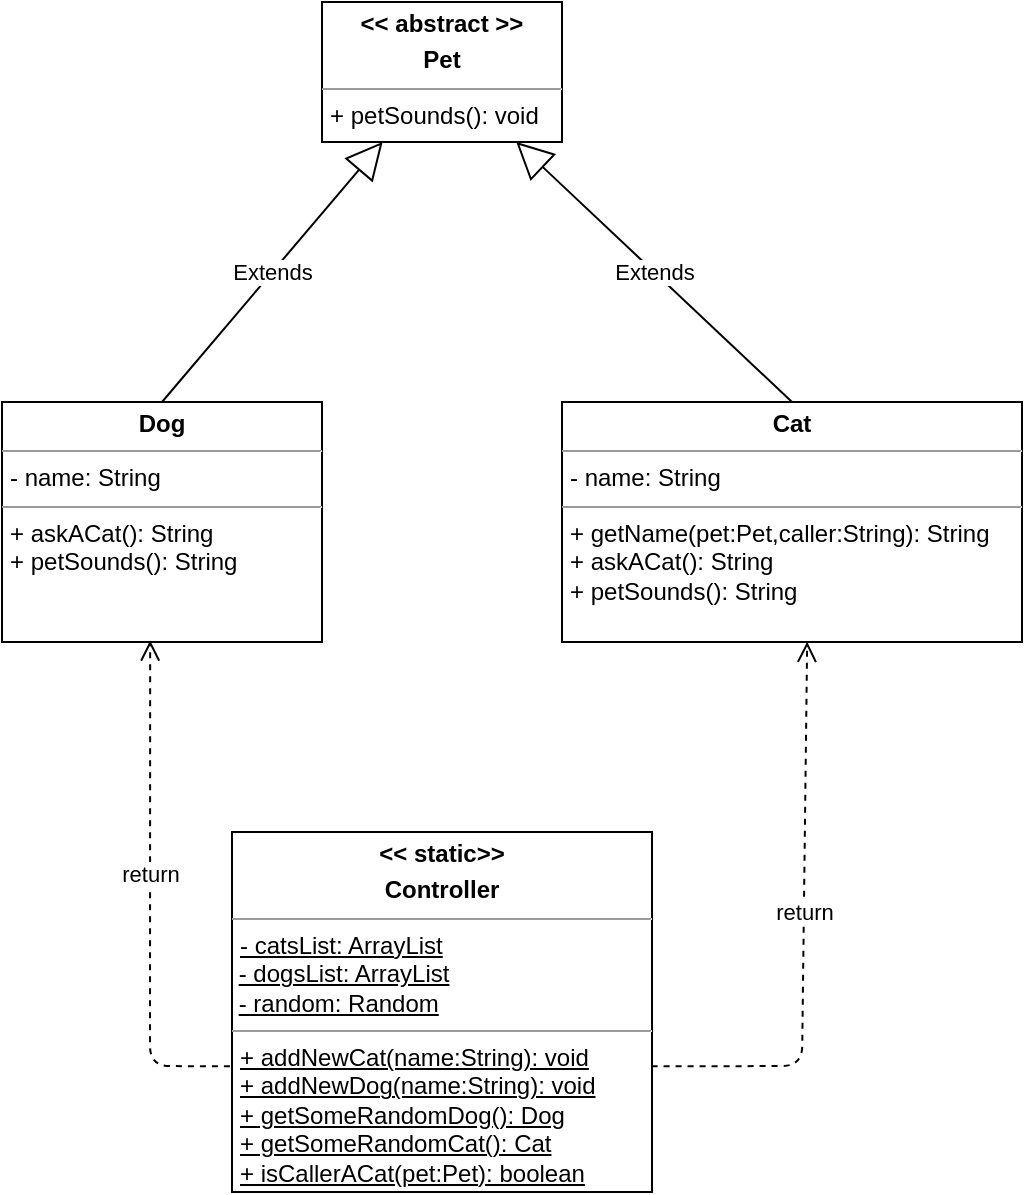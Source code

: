 <mxfile pages="3">
    <diagram name="AskACat / Static" id="AYW02A2UxmyTWjyU7nBY">
        <mxGraphModel dx="588" dy="314" grid="1" gridSize="10" guides="1" tooltips="1" connect="1" arrows="1" fold="1" page="1" pageScale="1" pageWidth="827" pageHeight="1169" math="0" shadow="0">
            <root>
                <mxCell id="Fwvk4CStFVqfM5GDR4kU-0"/>
                <mxCell id="Fwvk4CStFVqfM5GDR4kU-1" parent="Fwvk4CStFVqfM5GDR4kU-0"/>
                <mxCell id="Fwvk4CStFVqfM5GDR4kU-2" value="&lt;p style=&quot;margin: 0px ; margin-top: 4px ; text-align: center&quot;&gt;&lt;b&gt;Cat&lt;/b&gt;&lt;/p&gt;&lt;hr size=&quot;1&quot;&gt;&lt;p style=&quot;margin: 0px ; margin-left: 4px&quot;&gt;- name: String&lt;/p&gt;&lt;hr size=&quot;1&quot;&gt;&lt;p style=&quot;margin: 0px ; margin-left: 4px&quot;&gt;&lt;span&gt;+ getName(pet:Pet,caller:String): String&lt;/span&gt;&lt;br&gt;&lt;/p&gt;&lt;p style=&quot;margin: 0px ; margin-left: 4px&quot;&gt;+ askACat(): String&lt;br&gt;&lt;/p&gt;&lt;p style=&quot;margin: 0px ; margin-left: 4px&quot;&gt;+ petSounds(): String&lt;br&gt;&lt;/p&gt;" style="verticalAlign=top;align=left;overflow=fill;fontSize=12;fontFamily=Helvetica;html=1;" parent="Fwvk4CStFVqfM5GDR4kU-1" vertex="1">
                    <mxGeometry x="400" y="280" width="230" height="120" as="geometry"/>
                </mxCell>
                <mxCell id="Fwvk4CStFVqfM5GDR4kU-3" value="&lt;p style=&quot;margin: 0px ; margin-top: 4px ; text-align: center&quot;&gt;&lt;b&gt;&amp;lt;&amp;lt; static&amp;gt;&amp;gt;&lt;/b&gt;&lt;b&gt;&lt;br&gt;&lt;/b&gt;&lt;/p&gt;&lt;p style=&quot;margin: 0px ; margin-top: 4px ; text-align: center&quot;&gt;&lt;b&gt;Controller&lt;/b&gt;&lt;/p&gt;&lt;hr size=&quot;1&quot;&gt;&lt;p style=&quot;margin: 0px ; margin-left: 4px&quot;&gt;&lt;u&gt;- catsList: ArrayList&lt;/u&gt;&lt;/p&gt;&amp;nbsp;&lt;u&gt;- dogsList: ArrayList&lt;/u&gt;&lt;br&gt;&amp;nbsp;&lt;u&gt;- random: Random&lt;/u&gt;&lt;br&gt;&lt;hr size=&quot;1&quot;&gt;&lt;p style=&quot;margin: 0px ; margin-left: 4px&quot;&gt;&lt;u&gt;+ addNewCat(name:String): void&lt;/u&gt;&lt;/p&gt;&lt;p style=&quot;margin: 0px ; margin-left: 4px&quot;&gt;&lt;u&gt;+ addNewDog(name:String): void&lt;br&gt;&lt;/u&gt;&lt;/p&gt;&lt;p style=&quot;margin: 0px ; margin-left: 4px&quot;&gt;&lt;u&gt;+ getSomeRandomDog(): Dog&lt;br&gt;&lt;/u&gt;&lt;/p&gt;&lt;p style=&quot;margin: 0px ; margin-left: 4px&quot;&gt;&lt;u&gt;+ getSomeRandomCat(): Cat&lt;br&gt;&lt;/u&gt;&lt;/p&gt;&lt;p style=&quot;margin: 0px ; margin-left: 4px&quot;&gt;&lt;u&gt;+ isCallerACat(pet:Pet): boolean&lt;/u&gt;&lt;br&gt;&lt;/p&gt;&lt;p style=&quot;margin: 0px ; margin-left: 4px&quot;&gt;&lt;br&gt;&lt;/p&gt;&lt;p style=&quot;margin: 0px ; margin-left: 4px&quot;&gt;&lt;br&gt;&lt;/p&gt;" style="verticalAlign=top;align=left;overflow=fill;fontSize=12;fontFamily=Helvetica;html=1;" parent="Fwvk4CStFVqfM5GDR4kU-1" vertex="1">
                    <mxGeometry x="235" y="495" width="210" height="180" as="geometry"/>
                </mxCell>
                <mxCell id="Fwvk4CStFVqfM5GDR4kU-4" value="&lt;p style=&quot;margin: 0px ; margin-top: 4px ; text-align: center&quot;&gt;&lt;b&gt;Dog&lt;/b&gt;&lt;/p&gt;&lt;hr size=&quot;1&quot;&gt;&lt;p style=&quot;margin: 0px ; margin-left: 4px&quot;&gt;- name: String&lt;/p&gt;&lt;hr size=&quot;1&quot;&gt;&lt;p style=&quot;margin: 0px ; margin-left: 4px&quot;&gt;&lt;span&gt;+ askACat(): String&lt;/span&gt;&lt;br&gt;&lt;/p&gt;&lt;p style=&quot;margin: 0px ; margin-left: 4px&quot;&gt;+ petSounds(): String&lt;/p&gt;" style="verticalAlign=top;align=left;overflow=fill;fontSize=12;fontFamily=Helvetica;html=1;" parent="Fwvk4CStFVqfM5GDR4kU-1" vertex="1">
                    <mxGeometry x="120" y="280" width="160" height="120" as="geometry"/>
                </mxCell>
                <mxCell id="Fwvk4CStFVqfM5GDR4kU-5" value="&lt;p style=&quot;margin: 0px ; margin-top: 4px ; text-align: center&quot;&gt;&lt;b&gt;&amp;lt;&amp;lt; abstract &amp;gt;&amp;gt;&lt;/b&gt;&lt;/p&gt;&lt;p style=&quot;margin: 0px ; margin-top: 4px ; text-align: center&quot;&gt;&lt;b&gt;Pet&lt;/b&gt;&lt;/p&gt;&lt;hr size=&quot;1&quot;&gt;&lt;p style=&quot;margin: 0px ; margin-left: 4px&quot;&gt;&lt;span&gt;+ petSounds(): void&lt;/span&gt;&lt;br&gt;&lt;/p&gt;" style="verticalAlign=top;align=left;overflow=fill;fontSize=12;fontFamily=Helvetica;html=1;" parent="Fwvk4CStFVqfM5GDR4kU-1" vertex="1">
                    <mxGeometry x="280" y="80" width="120" height="70" as="geometry"/>
                </mxCell>
                <mxCell id="Fwvk4CStFVqfM5GDR4kU-6" value="Extends" style="endArrow=block;endSize=16;endFill=0;html=1;exitX=0.5;exitY=0;exitDx=0;exitDy=0;" parent="Fwvk4CStFVqfM5GDR4kU-1" source="Fwvk4CStFVqfM5GDR4kU-2" target="Fwvk4CStFVqfM5GDR4kU-5" edge="1">
                    <mxGeometry width="160" relative="1" as="geometry">
                        <mxPoint x="420" y="130" as="sourcePoint"/>
                        <mxPoint x="340" y="150" as="targetPoint"/>
                    </mxGeometry>
                </mxCell>
                <mxCell id="Fwvk4CStFVqfM5GDR4kU-7" value="Extends" style="endArrow=block;endSize=16;endFill=0;html=1;exitX=0.5;exitY=0;exitDx=0;exitDy=0;" parent="Fwvk4CStFVqfM5GDR4kU-1" source="Fwvk4CStFVqfM5GDR4kU-4" target="Fwvk4CStFVqfM5GDR4kU-5" edge="1">
                    <mxGeometry width="160" relative="1" as="geometry">
                        <mxPoint x="80" y="150" as="sourcePoint"/>
                        <mxPoint x="240" y="150" as="targetPoint"/>
                    </mxGeometry>
                </mxCell>
                <mxCell id="Fwvk4CStFVqfM5GDR4kU-8" value="return" style="html=1;verticalAlign=bottom;endArrow=open;dashed=1;endSize=8;entryX=0.463;entryY=0.994;entryDx=0;entryDy=0;entryPerimeter=0;exitX=-0.005;exitY=0.651;exitDx=0;exitDy=0;exitPerimeter=0;" parent="Fwvk4CStFVqfM5GDR4kU-1" source="Fwvk4CStFVqfM5GDR4kU-3" target="Fwvk4CStFVqfM5GDR4kU-4" edge="1">
                    <mxGeometry relative="1" as="geometry">
                        <mxPoint x="50" y="460" as="sourcePoint"/>
                        <mxPoint x="-30" y="460" as="targetPoint"/>
                        <Array as="points">
                            <mxPoint x="194" y="612"/>
                        </Array>
                    </mxGeometry>
                </mxCell>
                <mxCell id="Fwvk4CStFVqfM5GDR4kU-9" value="return" style="html=1;verticalAlign=bottom;endArrow=open;dashed=1;endSize=8;exitX=0.999;exitY=0.651;exitDx=0;exitDy=0;exitPerimeter=0;entryX=0.533;entryY=0.999;entryDx=0;entryDy=0;entryPerimeter=0;" parent="Fwvk4CStFVqfM5GDR4kU-1" source="Fwvk4CStFVqfM5GDR4kU-3" target="Fwvk4CStFVqfM5GDR4kU-2" edge="1">
                    <mxGeometry relative="1" as="geometry">
                        <mxPoint x="530" y="590" as="sourcePoint"/>
                        <mxPoint x="520" y="420" as="targetPoint"/>
                        <Array as="points">
                            <mxPoint x="520" y="612"/>
                        </Array>
                    </mxGeometry>
                </mxCell>
            </root>
        </mxGraphModel>
    </diagram>
</mxfile>